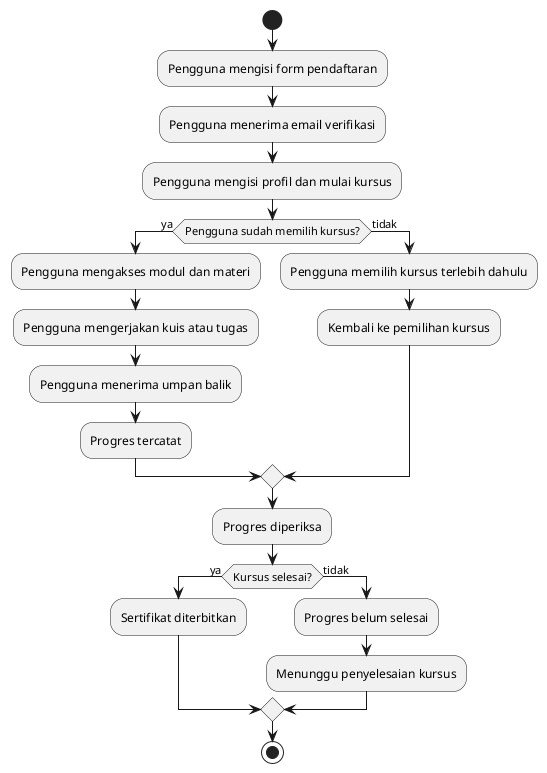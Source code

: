 @startuml Activity
start
:Pengguna mengisi form pendaftaran;
:Pengguna menerima email verifikasi;
:Pengguna mengisi profil dan mulai kursus;
if (Pengguna sudah memilih kursus?) then (ya)
  :Pengguna mengakses modul dan materi;
  :Pengguna mengerjakan kuis atau tugas;
  :Pengguna menerima umpan balik;
  :Progres tercatat;
else (tidak)
  :Pengguna memilih kursus terlebih dahulu;
  :Kembali ke pemilihan kursus;
endif
:Progres diperiksa;
if (Kursus selesai?) then (ya)
  :Sertifikat diterbitkan;
else (tidak)
  :Progres belum selesai;
  :Menunggu penyelesaian kursus;
endif
stop
@enduml

